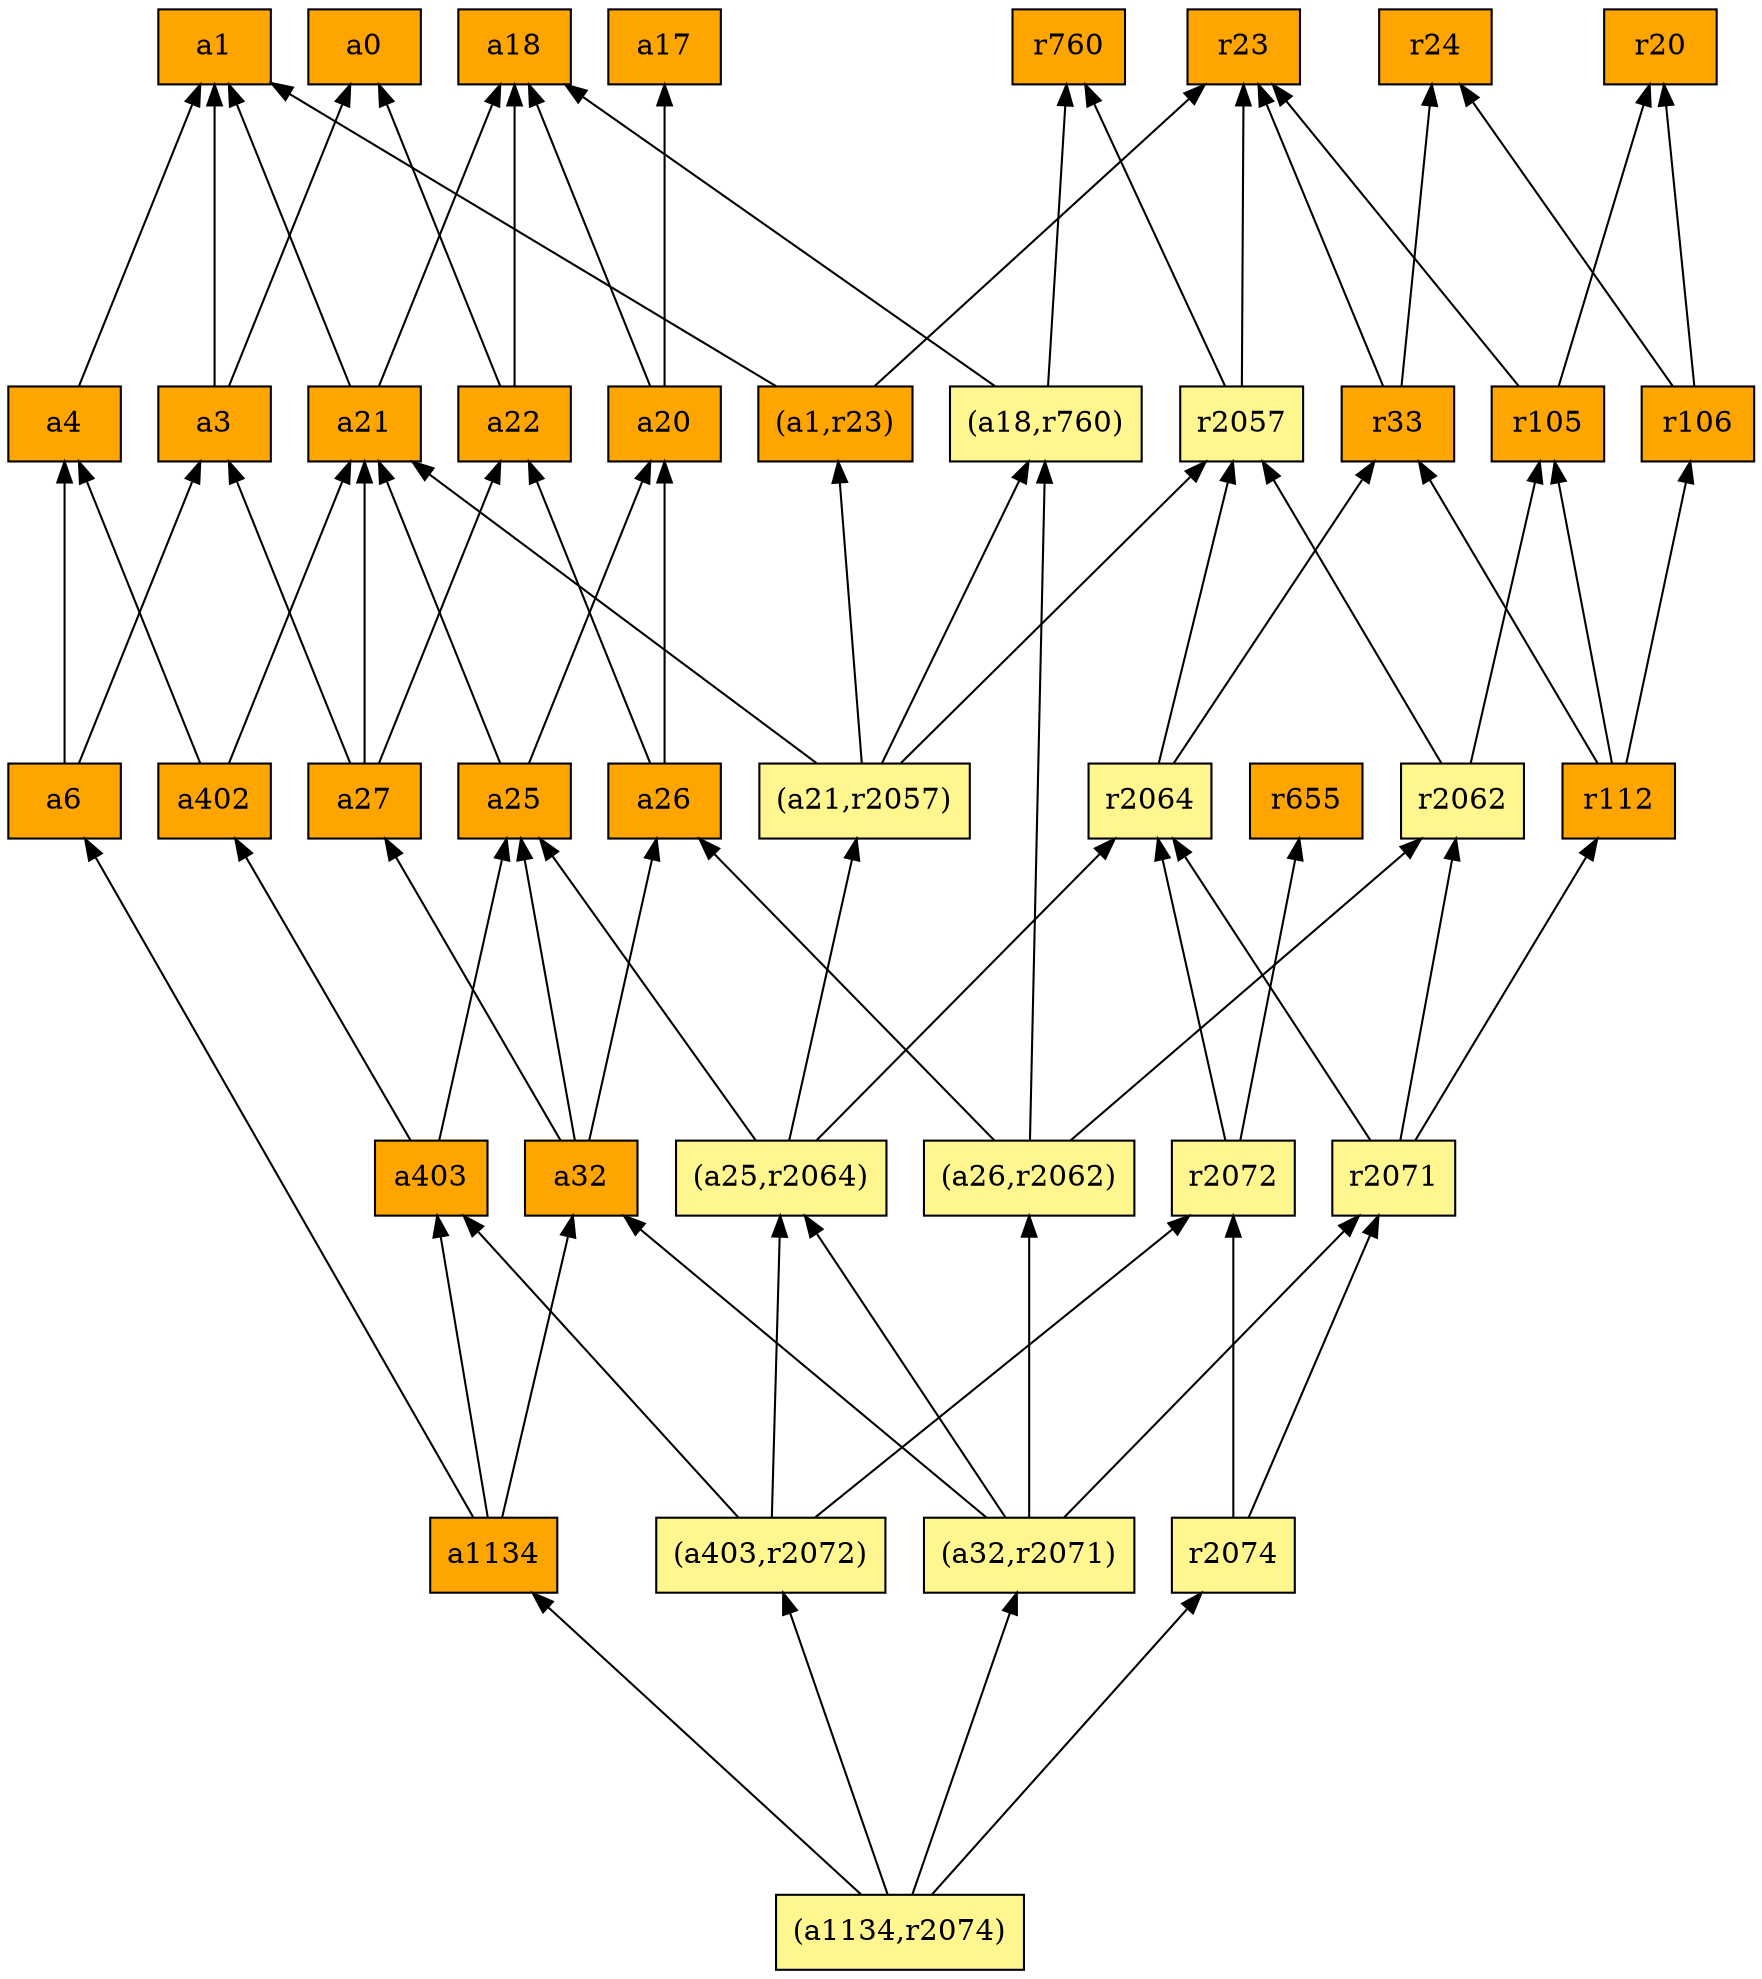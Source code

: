 digraph G {
rankdir=BT;ranksep="2.0";
"a32" [shape=record,fillcolor=orange,style=filled,label="{a32}"];
"a3" [shape=record,fillcolor=orange,style=filled,label="{a3}"];
"(a25,r2064)" [shape=record,fillcolor=khaki1,style=filled,label="{(a25,r2064)}"];
"r105" [shape=record,fillcolor=orange,style=filled,label="{r105}"];
"(a26,r2062)" [shape=record,fillcolor=khaki1,style=filled,label="{(a26,r2062)}"];
"r2062" [shape=record,fillcolor=khaki1,style=filled,label="{r2062}"];
"(a1134,r2074)" [shape=record,fillcolor=khaki1,style=filled,label="{(a1134,r2074)}"];
"(a21,r2057)" [shape=record,fillcolor=khaki1,style=filled,label="{(a21,r2057)}"];
"a402" [shape=record,fillcolor=orange,style=filled,label="{a402}"];
"a21" [shape=record,fillcolor=orange,style=filled,label="{a21}"];
"(a403,r2072)" [shape=record,fillcolor=khaki1,style=filled,label="{(a403,r2072)}"];
"a403" [shape=record,fillcolor=orange,style=filled,label="{a403}"];
"a4" [shape=record,fillcolor=orange,style=filled,label="{a4}"];
"a20" [shape=record,fillcolor=orange,style=filled,label="{a20}"];
"r24" [shape=record,fillcolor=orange,style=filled,label="{r24}"];
"r2057" [shape=record,fillcolor=khaki1,style=filled,label="{r2057}"];
"r33" [shape=record,fillcolor=orange,style=filled,label="{r33}"];
"a26" [shape=record,fillcolor=orange,style=filled,label="{a26}"];
"a1134" [shape=record,fillcolor=orange,style=filled,label="{a1134}"];
"r2071" [shape=record,fillcolor=khaki1,style=filled,label="{r2071}"];
"r112" [shape=record,fillcolor=orange,style=filled,label="{r112}"];
"r106" [shape=record,fillcolor=orange,style=filled,label="{r106}"];
"r2064" [shape=record,fillcolor=khaki1,style=filled,label="{r2064}"];
"a17" [shape=record,fillcolor=orange,style=filled,label="{a17}"];
"a25" [shape=record,fillcolor=orange,style=filled,label="{a25}"];
"a18" [shape=record,fillcolor=orange,style=filled,label="{a18}"];
"(a18,r760)" [shape=record,fillcolor=khaki1,style=filled,label="{(a18,r760)}"];
"a22" [shape=record,fillcolor=orange,style=filled,label="{a22}"];
"a1" [shape=record,fillcolor=orange,style=filled,label="{a1}"];
"(a1,r23)" [shape=record,fillcolor=orange,style=filled,label="{(a1,r23)}"];
"r2072" [shape=record,fillcolor=khaki1,style=filled,label="{r2072}"];
"r23" [shape=record,fillcolor=orange,style=filled,label="{r23}"];
"(a32,r2071)" [shape=record,fillcolor=khaki1,style=filled,label="{(a32,r2071)}"];
"a6" [shape=record,fillcolor=orange,style=filled,label="{a6}"];
"r20" [shape=record,fillcolor=orange,style=filled,label="{r20}"];
"r655" [shape=record,fillcolor=orange,style=filled,label="{r655}"];
"a27" [shape=record,fillcolor=orange,style=filled,label="{a27}"];
"r760" [shape=record,fillcolor=orange,style=filled,label="{r760}"];
"a0" [shape=record,fillcolor=orange,style=filled,label="{a0}"];
"r2074" [shape=record,fillcolor=khaki1,style=filled,label="{r2074}"];
"a32" -> "a25"
"a32" -> "a27"
"a32" -> "a26"
"a3" -> "a1"
"a3" -> "a0"
"(a25,r2064)" -> "r2064"
"(a25,r2064)" -> "a25"
"(a25,r2064)" -> "(a21,r2057)"
"r105" -> "r20"
"r105" -> "r23"
"(a26,r2062)" -> "r2062"
"(a26,r2062)" -> "a26"
"(a26,r2062)" -> "(a18,r760)"
"r2062" -> "r105"
"r2062" -> "r2057"
"(a1134,r2074)" -> "(a32,r2071)"
"(a1134,r2074)" -> "a1134"
"(a1134,r2074)" -> "r2074"
"(a1134,r2074)" -> "(a403,r2072)"
"(a21,r2057)" -> "a21"
"(a21,r2057)" -> "(a1,r23)"
"(a21,r2057)" -> "r2057"
"(a21,r2057)" -> "(a18,r760)"
"a402" -> "a21"
"a402" -> "a4"
"a21" -> "a1"
"a21" -> "a18"
"(a403,r2072)" -> "r2072"
"(a403,r2072)" -> "(a25,r2064)"
"(a403,r2072)" -> "a403"
"a403" -> "a25"
"a403" -> "a402"
"a4" -> "a1"
"a20" -> "a18"
"a20" -> "a17"
"r2057" -> "r23"
"r2057" -> "r760"
"r33" -> "r24"
"r33" -> "r23"
"a26" -> "a20"
"a26" -> "a22"
"a1134" -> "a32"
"a1134" -> "a6"
"a1134" -> "a403"
"r2071" -> "r2062"
"r2071" -> "r2064"
"r2071" -> "r112"
"r112" -> "r106"
"r112" -> "r105"
"r112" -> "r33"
"r106" -> "r20"
"r106" -> "r24"
"r2064" -> "r2057"
"r2064" -> "r33"
"a25" -> "a20"
"a25" -> "a21"
"(a18,r760)" -> "a18"
"(a18,r760)" -> "r760"
"a22" -> "a0"
"a22" -> "a18"
"(a1,r23)" -> "a1"
"(a1,r23)" -> "r23"
"r2072" -> "r2064"
"r2072" -> "r655"
"(a32,r2071)" -> "a32"
"(a32,r2071)" -> "(a25,r2064)"
"(a32,r2071)" -> "(a26,r2062)"
"(a32,r2071)" -> "r2071"
"a6" -> "a4"
"a6" -> "a3"
"a27" -> "a3"
"a27" -> "a21"
"a27" -> "a22"
"r2074" -> "r2072"
"r2074" -> "r2071"
}